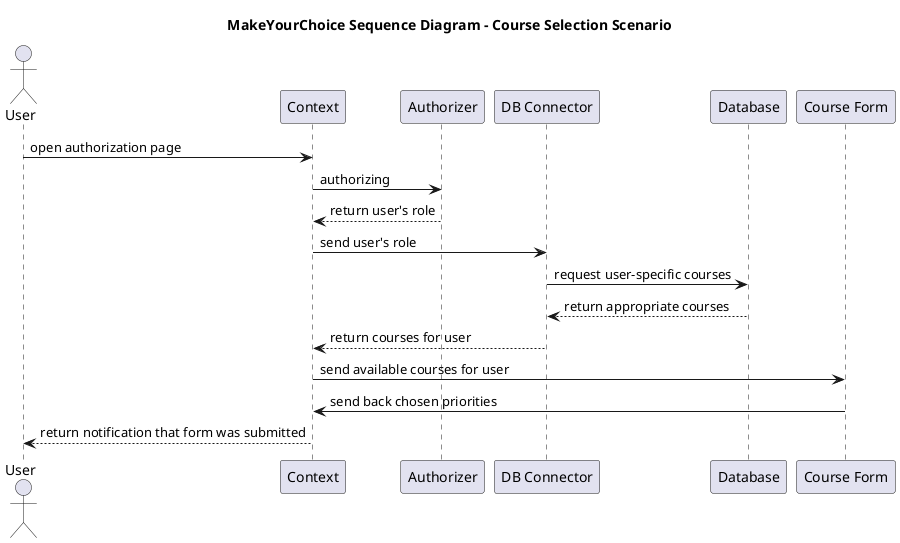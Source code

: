 @startuml
title MakeYourChoice Sequence Diagram – Course Selection Scenario

actor User

participant "Context" as Context
participant "Authorizer" as Authorizer
participant "DB Connector" as DB
participant "Database" as Database
participant "Course Form" as CourseForm

User -> Context : open authorization page
Context -> Authorizer : authorizing
Authorizer --> Context : return user's role

Context -> DB : send user's role
DB -> Database : request user-specific courses
Database --> DB : return appropriate courses
DB --> Context : return courses for user

Context -> CourseForm : send available courses for user
CourseForm -> Context : send back chosen priorities
Context --> User : return notification that form was submitted

@enduml
